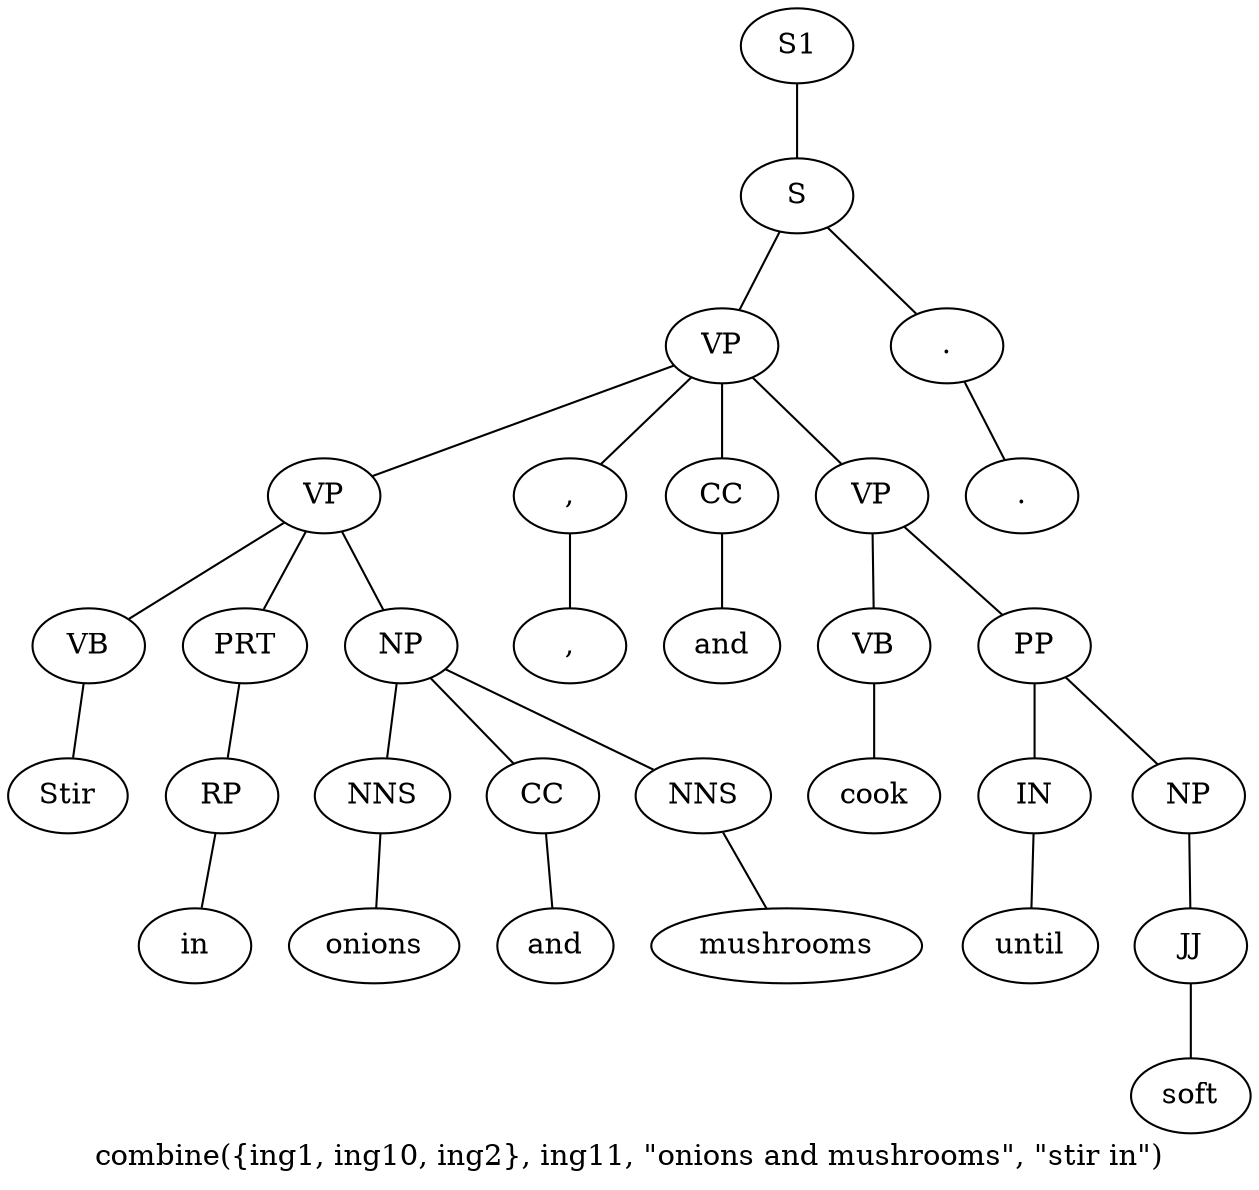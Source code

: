 graph SyntaxGraph {
	label = "combine({ing1, ing10, ing2}, ing11, \"onions and mushrooms\", \"stir in\")";
	Node0 [label="S1"];
	Node1 [label="S"];
	Node2 [label="VP"];
	Node3 [label="VP"];
	Node4 [label="VB"];
	Node5 [label="Stir"];
	Node6 [label="PRT"];
	Node7 [label="RP"];
	Node8 [label="in"];
	Node9 [label="NP"];
	Node10 [label="NNS"];
	Node11 [label="onions"];
	Node12 [label="CC"];
	Node13 [label="and"];
	Node14 [label="NNS"];
	Node15 [label="mushrooms"];
	Node16 [label=","];
	Node17 [label=","];
	Node18 [label="CC"];
	Node19 [label="and"];
	Node20 [label="VP"];
	Node21 [label="VB"];
	Node22 [label="cook"];
	Node23 [label="PP"];
	Node24 [label="IN"];
	Node25 [label="until"];
	Node26 [label="NP"];
	Node27 [label="JJ"];
	Node28 [label="soft"];
	Node29 [label="."];
	Node30 [label="."];

	Node0 -- Node1;
	Node1 -- Node2;
	Node1 -- Node29;
	Node2 -- Node3;
	Node2 -- Node16;
	Node2 -- Node18;
	Node2 -- Node20;
	Node3 -- Node4;
	Node3 -- Node6;
	Node3 -- Node9;
	Node4 -- Node5;
	Node6 -- Node7;
	Node7 -- Node8;
	Node9 -- Node10;
	Node9 -- Node12;
	Node9 -- Node14;
	Node10 -- Node11;
	Node12 -- Node13;
	Node14 -- Node15;
	Node16 -- Node17;
	Node18 -- Node19;
	Node20 -- Node21;
	Node20 -- Node23;
	Node21 -- Node22;
	Node23 -- Node24;
	Node23 -- Node26;
	Node24 -- Node25;
	Node26 -- Node27;
	Node27 -- Node28;
	Node29 -- Node30;
}